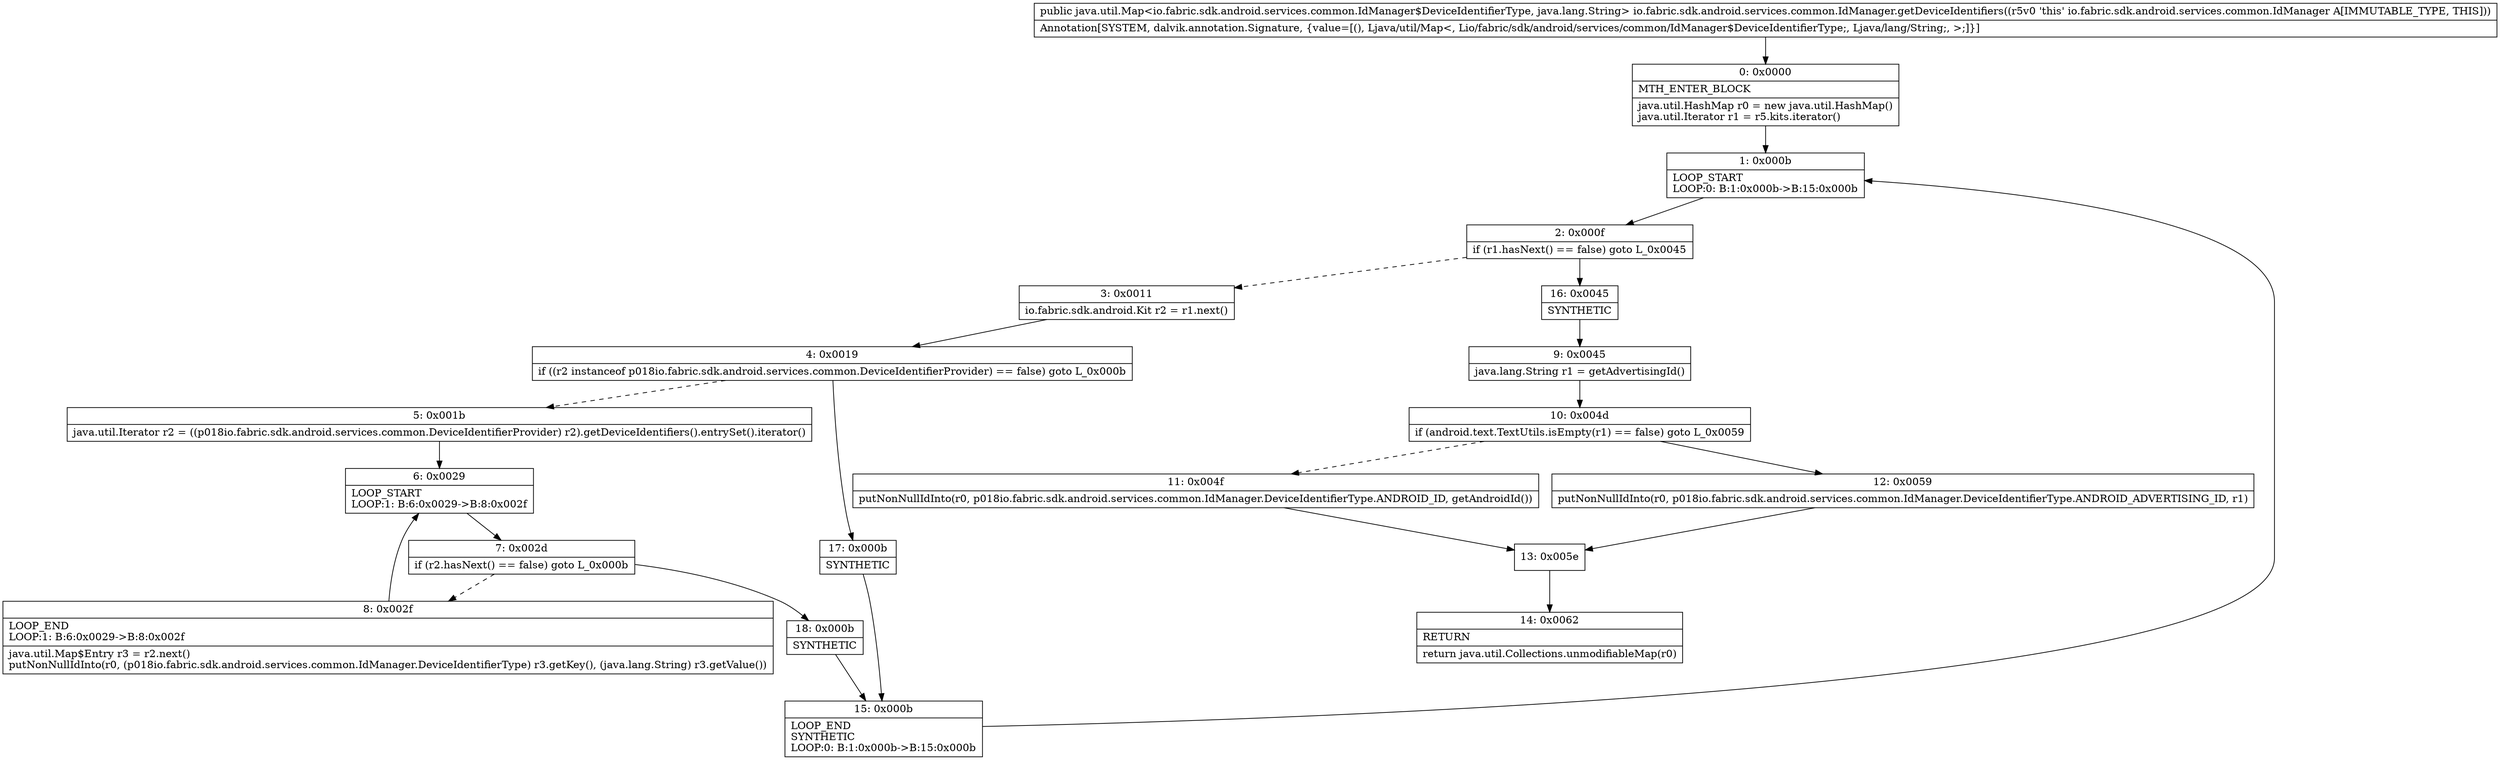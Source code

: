 digraph "CFG forio.fabric.sdk.android.services.common.IdManager.getDeviceIdentifiers()Ljava\/util\/Map;" {
Node_0 [shape=record,label="{0\:\ 0x0000|MTH_ENTER_BLOCK\l|java.util.HashMap r0 = new java.util.HashMap()\ljava.util.Iterator r1 = r5.kits.iterator()\l}"];
Node_1 [shape=record,label="{1\:\ 0x000b|LOOP_START\lLOOP:0: B:1:0x000b\-\>B:15:0x000b\l}"];
Node_2 [shape=record,label="{2\:\ 0x000f|if (r1.hasNext() == false) goto L_0x0045\l}"];
Node_3 [shape=record,label="{3\:\ 0x0011|io.fabric.sdk.android.Kit r2 = r1.next()\l}"];
Node_4 [shape=record,label="{4\:\ 0x0019|if ((r2 instanceof p018io.fabric.sdk.android.services.common.DeviceIdentifierProvider) == false) goto L_0x000b\l}"];
Node_5 [shape=record,label="{5\:\ 0x001b|java.util.Iterator r2 = ((p018io.fabric.sdk.android.services.common.DeviceIdentifierProvider) r2).getDeviceIdentifiers().entrySet().iterator()\l}"];
Node_6 [shape=record,label="{6\:\ 0x0029|LOOP_START\lLOOP:1: B:6:0x0029\-\>B:8:0x002f\l}"];
Node_7 [shape=record,label="{7\:\ 0x002d|if (r2.hasNext() == false) goto L_0x000b\l}"];
Node_8 [shape=record,label="{8\:\ 0x002f|LOOP_END\lLOOP:1: B:6:0x0029\-\>B:8:0x002f\l|java.util.Map$Entry r3 = r2.next()\lputNonNullIdInto(r0, (p018io.fabric.sdk.android.services.common.IdManager.DeviceIdentifierType) r3.getKey(), (java.lang.String) r3.getValue())\l}"];
Node_9 [shape=record,label="{9\:\ 0x0045|java.lang.String r1 = getAdvertisingId()\l}"];
Node_10 [shape=record,label="{10\:\ 0x004d|if (android.text.TextUtils.isEmpty(r1) == false) goto L_0x0059\l}"];
Node_11 [shape=record,label="{11\:\ 0x004f|putNonNullIdInto(r0, p018io.fabric.sdk.android.services.common.IdManager.DeviceIdentifierType.ANDROID_ID, getAndroidId())\l}"];
Node_12 [shape=record,label="{12\:\ 0x0059|putNonNullIdInto(r0, p018io.fabric.sdk.android.services.common.IdManager.DeviceIdentifierType.ANDROID_ADVERTISING_ID, r1)\l}"];
Node_13 [shape=record,label="{13\:\ 0x005e}"];
Node_14 [shape=record,label="{14\:\ 0x0062|RETURN\l|return java.util.Collections.unmodifiableMap(r0)\l}"];
Node_15 [shape=record,label="{15\:\ 0x000b|LOOP_END\lSYNTHETIC\lLOOP:0: B:1:0x000b\-\>B:15:0x000b\l}"];
Node_16 [shape=record,label="{16\:\ 0x0045|SYNTHETIC\l}"];
Node_17 [shape=record,label="{17\:\ 0x000b|SYNTHETIC\l}"];
Node_18 [shape=record,label="{18\:\ 0x000b|SYNTHETIC\l}"];
MethodNode[shape=record,label="{public java.util.Map\<io.fabric.sdk.android.services.common.IdManager$DeviceIdentifierType, java.lang.String\> io.fabric.sdk.android.services.common.IdManager.getDeviceIdentifiers((r5v0 'this' io.fabric.sdk.android.services.common.IdManager A[IMMUTABLE_TYPE, THIS]))  | Annotation[SYSTEM, dalvik.annotation.Signature, \{value=[(), Ljava\/util\/Map\<, Lio\/fabric\/sdk\/android\/services\/common\/IdManager$DeviceIdentifierType;, Ljava\/lang\/String;, \>;]\}]\l}"];
MethodNode -> Node_0;
Node_0 -> Node_1;
Node_1 -> Node_2;
Node_2 -> Node_3[style=dashed];
Node_2 -> Node_16;
Node_3 -> Node_4;
Node_4 -> Node_5[style=dashed];
Node_4 -> Node_17;
Node_5 -> Node_6;
Node_6 -> Node_7;
Node_7 -> Node_8[style=dashed];
Node_7 -> Node_18;
Node_8 -> Node_6;
Node_9 -> Node_10;
Node_10 -> Node_11[style=dashed];
Node_10 -> Node_12;
Node_11 -> Node_13;
Node_12 -> Node_13;
Node_13 -> Node_14;
Node_15 -> Node_1;
Node_16 -> Node_9;
Node_17 -> Node_15;
Node_18 -> Node_15;
}

